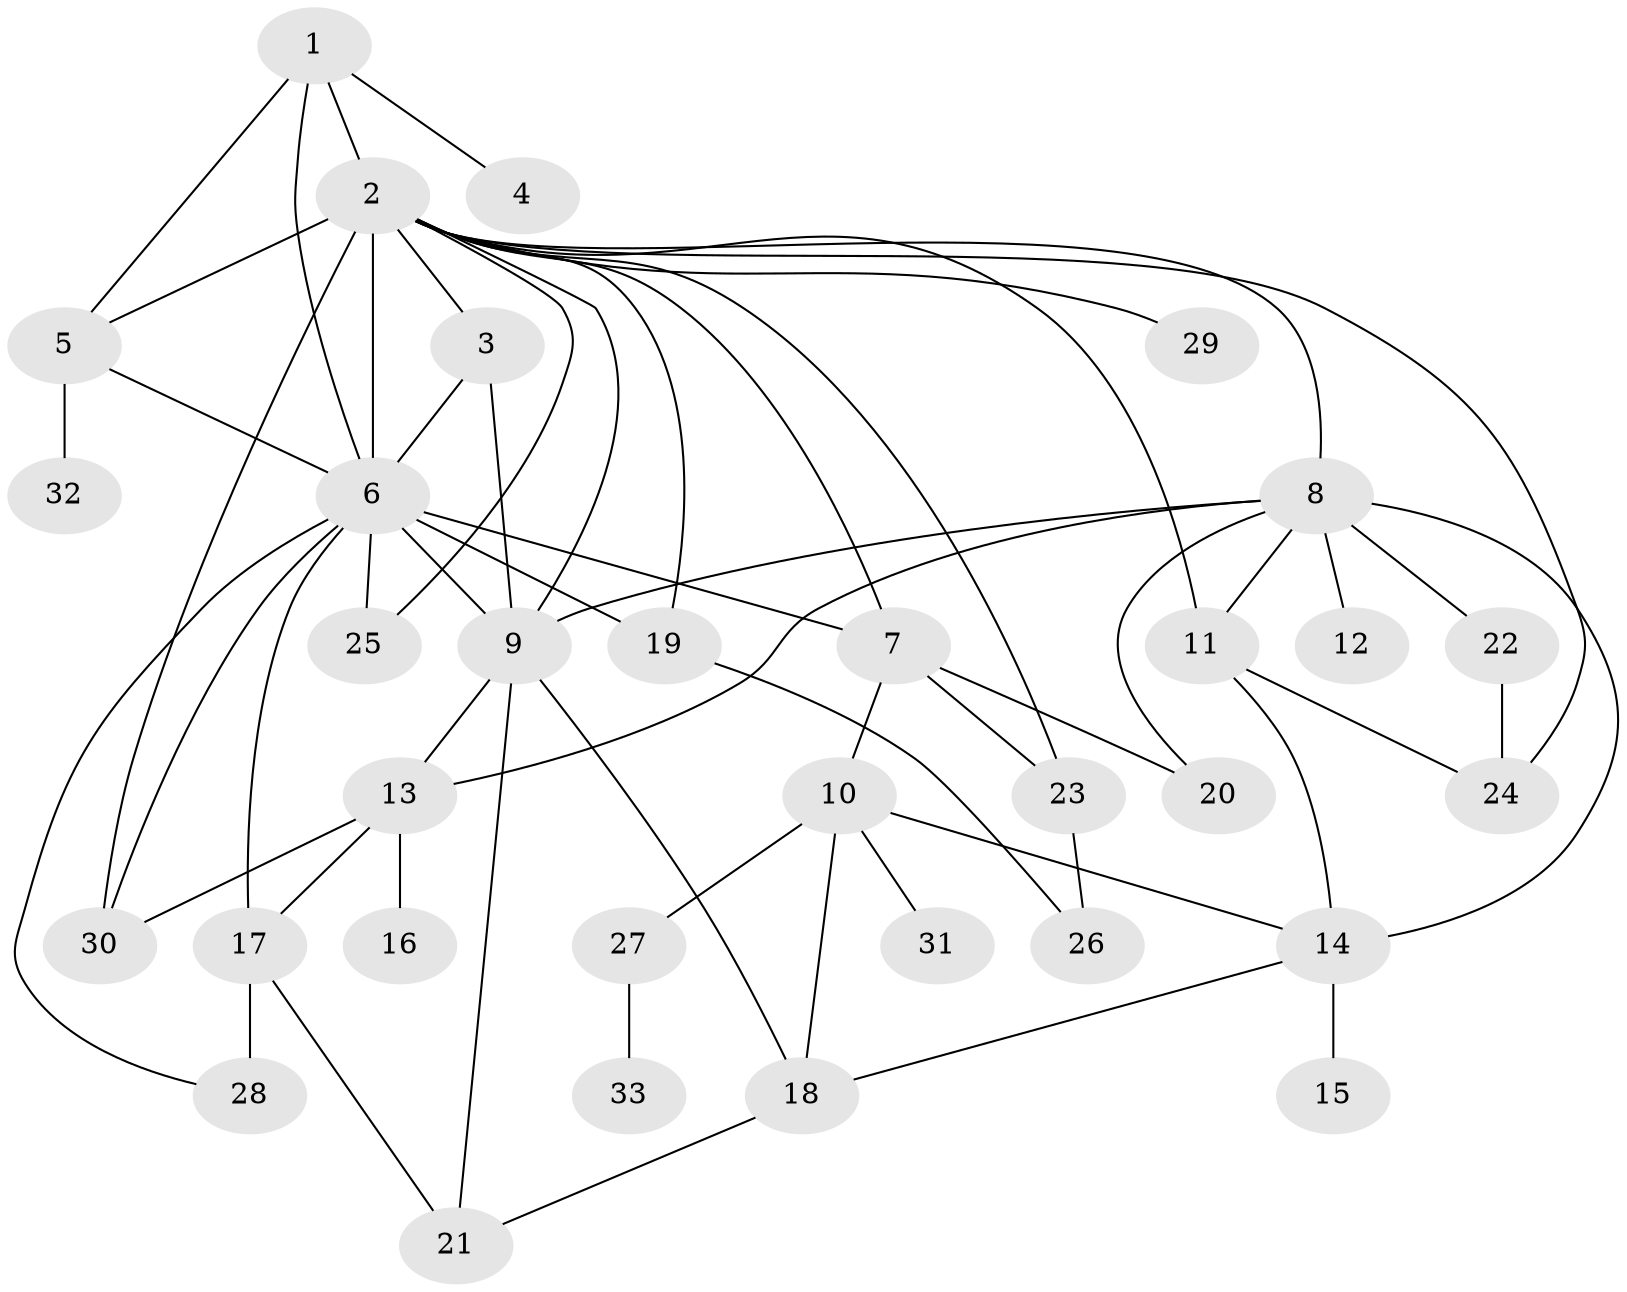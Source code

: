 // original degree distribution, {8: 0.009174311926605505, 34: 0.009174311926605505, 5: 0.027522935779816515, 2: 0.29357798165137616, 7: 0.05504587155963303, 12: 0.009174311926605505, 9: 0.009174311926605505, 6: 0.027522935779816515, 4: 0.06422018348623854, 1: 0.44036697247706424, 3: 0.05504587155963303}
// Generated by graph-tools (version 1.1) at 2025/50/03/04/25 22:50:44]
// undirected, 33 vertices, 59 edges
graph export_dot {
  node [color=gray90,style=filled];
  1;
  2;
  3;
  4;
  5;
  6;
  7;
  8;
  9;
  10;
  11;
  12;
  13;
  14;
  15;
  16;
  17;
  18;
  19;
  20;
  21;
  22;
  23;
  24;
  25;
  26;
  27;
  28;
  29;
  30;
  31;
  32;
  33;
  1 -- 2 [weight=2.0];
  1 -- 4 [weight=1.0];
  1 -- 5 [weight=2.0];
  1 -- 6 [weight=1.0];
  2 -- 3 [weight=1.0];
  2 -- 5 [weight=1.0];
  2 -- 6 [weight=20.0];
  2 -- 7 [weight=1.0];
  2 -- 8 [weight=1.0];
  2 -- 9 [weight=1.0];
  2 -- 11 [weight=2.0];
  2 -- 19 [weight=1.0];
  2 -- 23 [weight=1.0];
  2 -- 24 [weight=1.0];
  2 -- 25 [weight=1.0];
  2 -- 29 [weight=1.0];
  2 -- 30 [weight=1.0];
  3 -- 6 [weight=1.0];
  3 -- 9 [weight=1.0];
  5 -- 6 [weight=1.0];
  5 -- 32 [weight=2.0];
  6 -- 7 [weight=1.0];
  6 -- 9 [weight=1.0];
  6 -- 17 [weight=2.0];
  6 -- 19 [weight=2.0];
  6 -- 25 [weight=1.0];
  6 -- 28 [weight=1.0];
  6 -- 30 [weight=1.0];
  7 -- 10 [weight=1.0];
  7 -- 20 [weight=1.0];
  7 -- 23 [weight=1.0];
  8 -- 9 [weight=1.0];
  8 -- 11 [weight=1.0];
  8 -- 12 [weight=1.0];
  8 -- 13 [weight=1.0];
  8 -- 14 [weight=2.0];
  8 -- 20 [weight=1.0];
  8 -- 22 [weight=1.0];
  9 -- 13 [weight=1.0];
  9 -- 18 [weight=1.0];
  9 -- 21 [weight=1.0];
  10 -- 14 [weight=1.0];
  10 -- 18 [weight=1.0];
  10 -- 27 [weight=1.0];
  10 -- 31 [weight=1.0];
  11 -- 14 [weight=1.0];
  11 -- 24 [weight=1.0];
  13 -- 16 [weight=1.0];
  13 -- 17 [weight=1.0];
  13 -- 30 [weight=1.0];
  14 -- 15 [weight=1.0];
  14 -- 18 [weight=1.0];
  17 -- 21 [weight=2.0];
  17 -- 28 [weight=3.0];
  18 -- 21 [weight=1.0];
  19 -- 26 [weight=1.0];
  22 -- 24 [weight=1.0];
  23 -- 26 [weight=1.0];
  27 -- 33 [weight=1.0];
}
